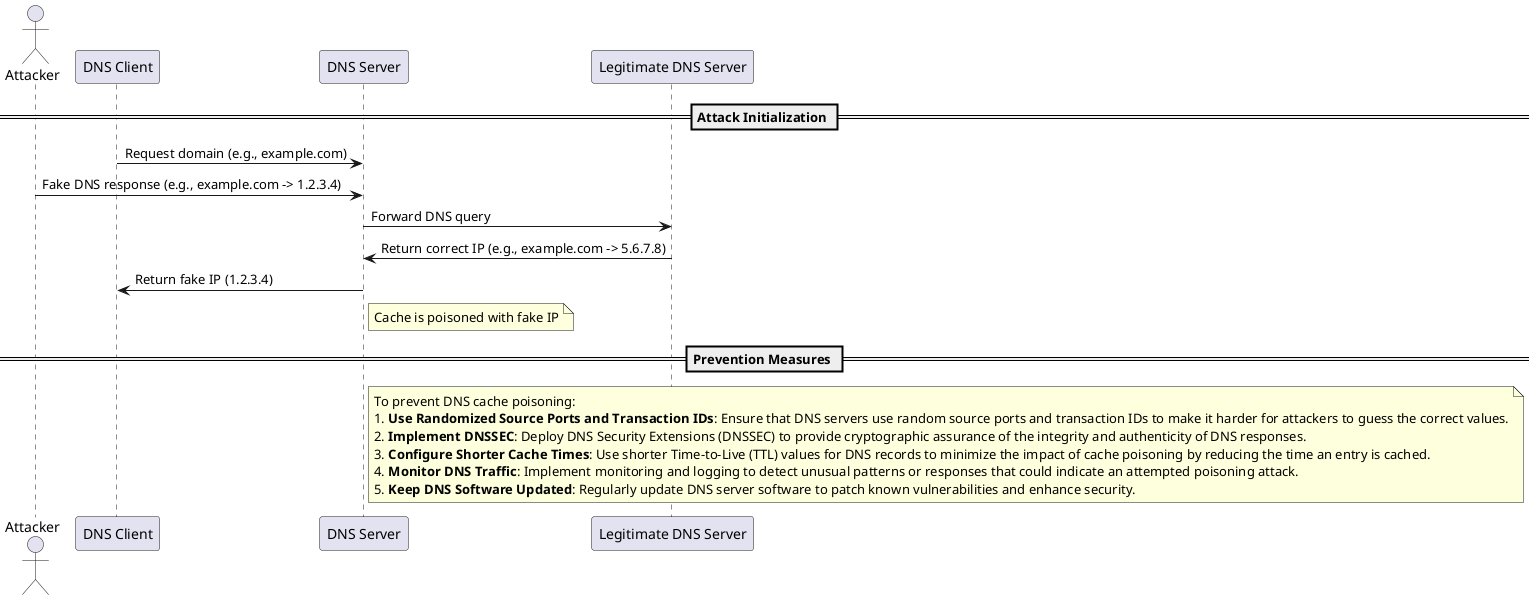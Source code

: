 @startuml
actor Attacker
participant "DNS Client" as Client
participant "DNS Server" as DNS
participant "Legitimate DNS Server" as LegitDNS

== Attack Initialization ==

Client -> DNS: Request domain (e.g., example.com)
Attacker -> DNS: Fake DNS response (e.g., example.com -> 1.2.3.4)
DNS -> LegitDNS: Forward DNS query
LegitDNS -> DNS: Return correct IP (e.g., example.com -> 5.6.7.8)
DNS -> Client: Return fake IP (1.2.3.4)

note right of DNS
  Cache is poisoned with fake IP
end note

== Prevention Measures ==

note right of DNS
  To prevent DNS cache poisoning:
  1. **Use Randomized Source Ports and Transaction IDs**: Ensure that DNS servers use random source ports and transaction IDs to make it harder for attackers to guess the correct values.
  2. **Implement DNSSEC**: Deploy DNS Security Extensions (DNSSEC) to provide cryptographic assurance of the integrity and authenticity of DNS responses.
  3. **Configure Shorter Cache Times**: Use shorter Time-to-Live (TTL) values for DNS records to minimize the impact of cache poisoning by reducing the time an entry is cached.
  4. **Monitor DNS Traffic**: Implement monitoring and logging to detect unusual patterns or responses that could indicate an attempted poisoning attack.
  5. **Keep DNS Software Updated**: Regularly update DNS server software to patch known vulnerabilities and enhance security.
end note

@enduml